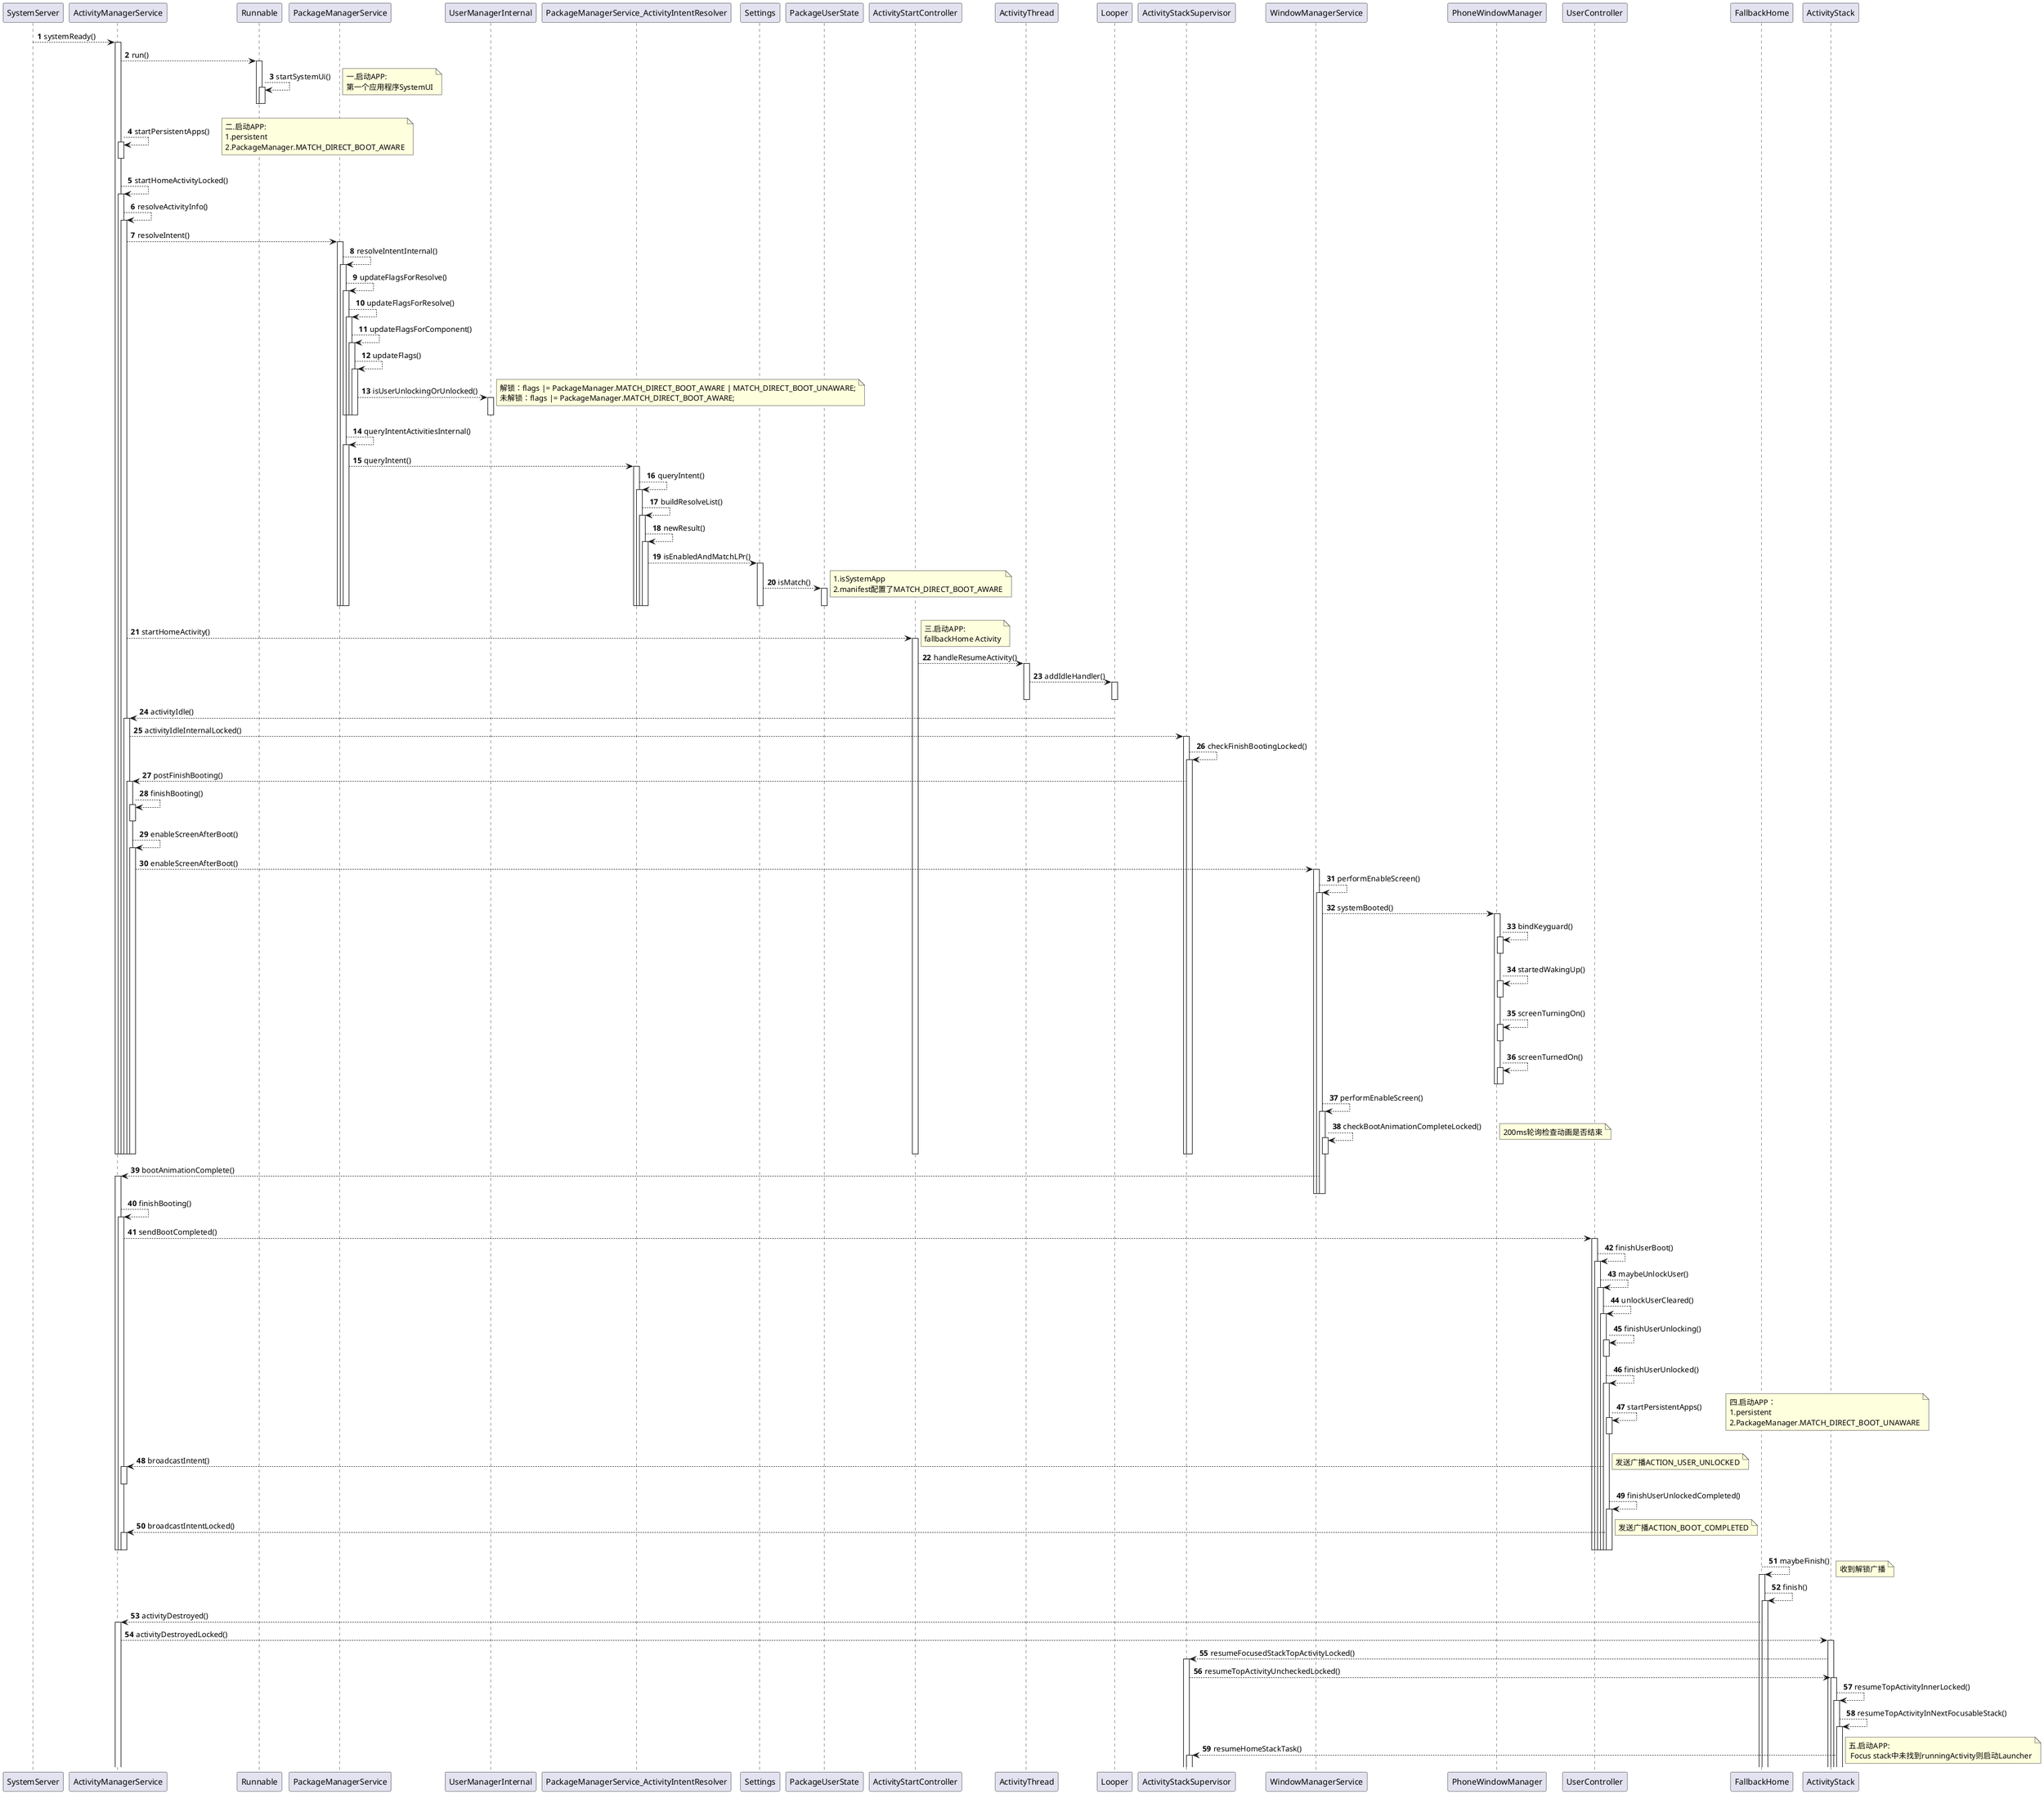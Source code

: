 @startuml
'https://plantuml.com/sequence-diagram

autonumber

SystemServer --> ActivityManagerService: systemReady()
activate ActivityManagerService
ActivityManagerService --> Runnable: run()
activate Runnable
Runnable --> Runnable: startSystemUi()
note right: 一.启动APP:\n第一个应用程序SystemUI
activate Runnable
deactivate Runnable
deactivate Runnable
ActivityManagerService --> ActivityManagerService: startPersistentApps()
activate ActivityManagerService
note right: 二.启动APP:\n1.persistent \n2.PackageManager.MATCH_DIRECT_BOOT_AWARE
deactivate ActivityManagerService
ActivityManagerService --> ActivityManagerService: startHomeActivityLocked()
activate ActivityManagerService
ActivityManagerService --> ActivityManagerService: resolveActivityInfo()
activate ActivityManagerService
ActivityManagerService --> PackageManagerService: resolveIntent()
activate PackageManagerService
PackageManagerService --> PackageManagerService: resolveIntentInternal()
activate PackageManagerService
PackageManagerService --> PackageManagerService: updateFlagsForResolve()
activate PackageManagerService
PackageManagerService --> PackageManagerService: updateFlagsForResolve()
activate PackageManagerService
PackageManagerService --> PackageManagerService: updateFlagsForComponent()
activate PackageManagerService
PackageManagerService --> PackageManagerService: updateFlags()
activate PackageManagerService
PackageManagerService --> UserManagerInternal: isUserUnlockingOrUnlocked()
note right:解锁：flags |= PackageManager.MATCH_DIRECT_BOOT_AWARE | MATCH_DIRECT_BOOT_UNAWARE;\n未解锁：flags |= PackageManager.MATCH_DIRECT_BOOT_AWARE;
activate UserManagerInternal
deactivate UserManagerInternal
deactivate PackageManagerService
deactivate PackageManagerService
deactivate PackageManagerService


deactivate PackageManagerService
PackageManagerService --> PackageManagerService: queryIntentActivitiesInternal()
activate PackageManagerService
PackageManagerService --> PackageManagerService_ActivityIntentResolver: queryIntent()
activate PackageManagerService_ActivityIntentResolver
PackageManagerService_ActivityIntentResolver --> PackageManagerService_ActivityIntentResolver: queryIntent()
activate PackageManagerService_ActivityIntentResolver
PackageManagerService_ActivityIntentResolver --> PackageManagerService_ActivityIntentResolver: buildResolveList()
activate PackageManagerService_ActivityIntentResolver
PackageManagerService_ActivityIntentResolver --> PackageManagerService_ActivityIntentResolver: newResult()
activate PackageManagerService_ActivityIntentResolver
PackageManagerService_ActivityIntentResolver --> Settings: isEnabledAndMatchLPr()
activate Settings
Settings --> PackageUserState: isMatch()
activate PackageUserState
note right: 1.isSystemApp\n2.manifest配置了MATCH_DIRECT_BOOT_AWARE
deactivate SystemServer
deactivate PackageUserState
deactivate Settings
deactivate PackageManagerService_ActivityIntentResolver
deactivate PackageManagerService_ActivityIntentResolver
deactivate PackageManagerService_ActivityIntentResolver
deactivate PackageManagerService_ActivityIntentResolver
deactivate PackageManagerService
deactivate PackageManagerService
deactivate PackageManagerService

ActivityManagerService --> ActivityStartController: startHomeActivity()
activate ActivityStartController
note right: 三.启动APP:\nfallbackHome Activity
ActivityStartController --> ActivityThread: handleResumeActivity()
activate ActivityThread
ActivityThread --> Looper: addIdleHandler()
activate Looper
deactivate Looper
deactivate ActivityThread
Looper --> ActivityManagerService: activityIdle()
activate ActivityManagerService
ActivityManagerService --> ActivityStackSupervisor: activityIdleInternalLocked()
activate ActivityStackSupervisor
ActivityStackSupervisor --> ActivityStackSupervisor: checkFinishBootingLocked()
activate ActivityStackSupervisor
ActivityStackSupervisor --> ActivityManagerService: postFinishBooting()
activate ActivityManagerService
ActivityManagerService --> ActivityManagerService: finishBooting()
activate ActivityManagerService
deactivate ActivityManagerService
ActivityManagerService --> ActivityManagerService: enableScreenAfterBoot()
activate ActivityManagerService
ActivityManagerService --> WindowManagerService: enableScreenAfterBoot()
activate WindowManagerService
WindowManagerService --> WindowManagerService: performEnableScreen()
activate WindowManagerService
WindowManagerService --> PhoneWindowManager: systemBooted()
activate PhoneWindowManager
PhoneWindowManager --> PhoneWindowManager: bindKeyguard()
activate PhoneWindowManager
deactivate PhoneWindowManager
PhoneWindowManager --> PhoneWindowManager: startedWakingUp()
activate PhoneWindowManager
deactivate PhoneWindowManager
PhoneWindowManager --> PhoneWindowManager: screenTurningOn()
activate PhoneWindowManager
deactivate PhoneWindowManager
PhoneWindowManager --> PhoneWindowManager: screenTurnedOn()
activate PhoneWindowManager
deactivate PhoneWindowManager
deactivate PhoneWindowManager

WindowManagerService --> WindowManagerService: performEnableScreen()
activate WindowManagerService
WindowManagerService --> WindowManagerService: checkBootAnimationCompleteLocked()
activate WindowManagerService
deactivate WindowManagerService
deactivate ActivityManagerService
deactivate ActivityManagerService
deactivate ActivityManagerService
deactivate ActivityManagerService
deactivate ActivityManagerService
deactivate ActivityManagerService
deactivate ActivityStackSupervisor
deactivate ActivityStackSupervisor
deactivate ActivityStartController
note right:200ms轮询检查动画是否结束
WindowManagerService --> ActivityManagerService: bootAnimationComplete()
activate ActivityManagerService
deactivate WindowManagerService
deactivate WindowManagerService
deactivate WindowManagerService
ActivityManagerService --> ActivityManagerService: finishBooting()
activate ActivityManagerService
ActivityManagerService --> UserController: sendBootCompleted()
activate UserController
UserController --> UserController: finishUserBoot()
activate UserController
UserController --> UserController: maybeUnlockUser()
activate UserController
UserController --> UserController: unlockUserCleared()
activate UserController
UserController --> UserController: finishUserUnlocking()
activate UserController
deactivate UserController
UserController --> UserController: finishUserUnlocked()
activate UserController
UserController --> UserController: startPersistentApps()
note right: 四.启动APP：\n1.persistent\n2.PackageManager.MATCH_DIRECT_BOOT_UNAWARE
activate UserController
deactivate UserController
UserController --> ActivityManagerService: broadcastIntent()
note right: 发送广播ACTION_USER_UNLOCKED
activate ActivityManagerService
deactivate ActivityManagerService
UserController --> UserController: finishUserUnlockedCompleted()
activate UserController
UserController --> ActivityManagerService: broadcastIntentLocked()
activate ActivityManagerService
deactivate ActivityManagerService
note right: 发送广播ACTION_BOOT_COMPLETED
deactivate UserController
deactivate UserController
deactivate UserController
deactivate UserController
deactivate UserController
deactivate UserController
deactivate UserController
deactivate ActivityManagerService
deactivate ActivityManagerService

FallbackHome --> FallbackHome: maybeFinish()
activate FallbackHome
note right: 收到解锁广播
FallbackHome --> FallbackHome: finish()
activate FallbackHome
FallbackHome --> ActivityManagerService: activityDestroyed()
activate ActivityManagerService
ActivityManagerService --> ActivityStack: activityDestroyedLocked()
activate ActivityStack

ActivityStack --> ActivityStackSupervisor: resumeFocusedStackTopActivityLocked()
activate ActivityStackSupervisor
ActivityStackSupervisor --> ActivityStack: resumeTopActivityUncheckedLocked()
activate ActivityStack
ActivityStack --> ActivityStack: resumeTopActivityInnerLocked()
activate ActivityStack
ActivityStack --> ActivityStack: resumeTopActivityInNextFocusableStack()
activate ActivityStack
ActivityStack --> ActivityStackSupervisor: resumeHomeStackTask()
activate ActivityStackSupervisor
note right: 五.启动APP:\n Focus stack中未找到runningActivity则启动Launcher





@enduml
